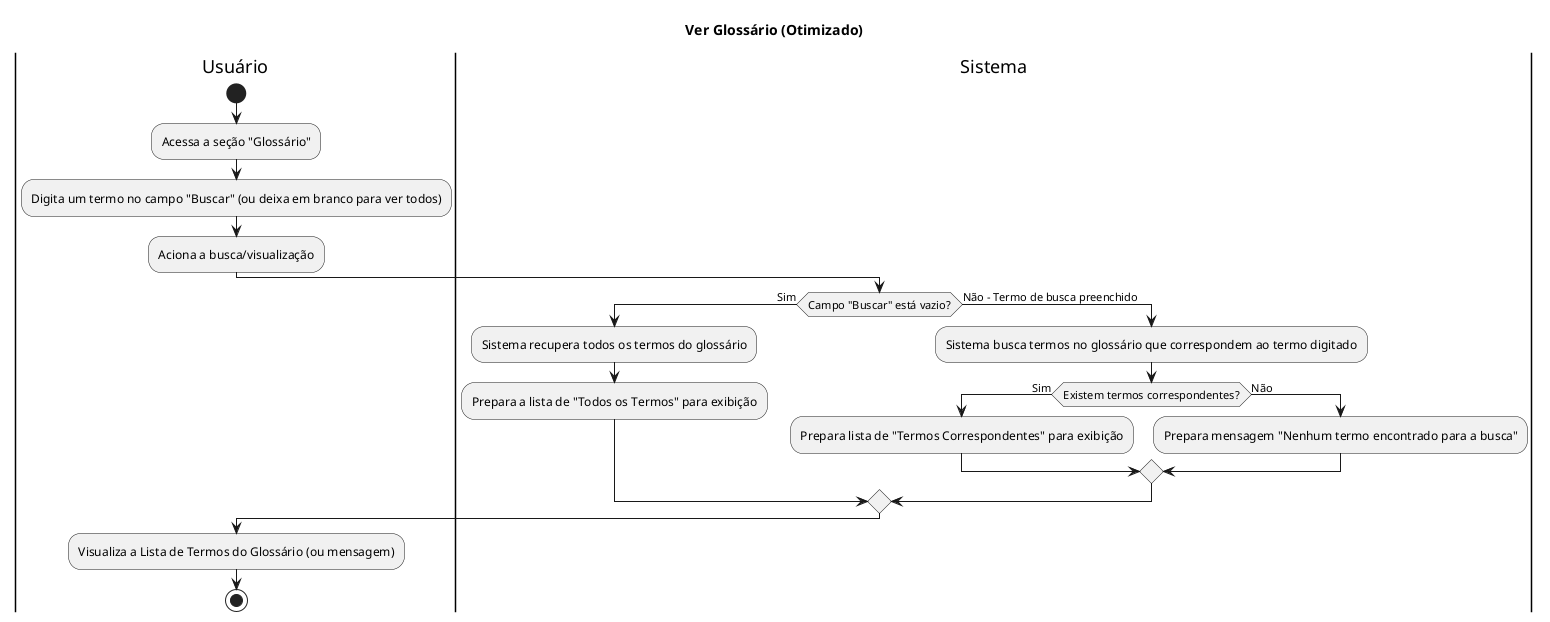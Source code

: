 @startuml

title Ver Glossário (Otimizado)

|Usuário|
start
:Acessa a seção "Glossário";
:Digita um termo no campo "Buscar" (ou deixa em branco para ver todos);
:Aciona a busca/visualização;
|Sistema|
if (Campo "Buscar" está vazio?) then (Sim)
    :Sistema recupera todos os termos do glossário;
    :Prepara a lista de "Todos os Termos" para exibição;
else (Não - Termo de busca preenchido)
    :Sistema busca termos no glossário que correspondem ao termo digitado;
    if (Existem termos correspondentes?) then (Sim)
        :Prepara lista de "Termos Correspondentes" para exibição;
    else (Não)
        :Prepara mensagem "Nenhum termo encontrado para a busca";
    endif
endif
|Usuário|
:Visualiza a Lista de Termos do Glossário (ou mensagem);
stop

@enduml